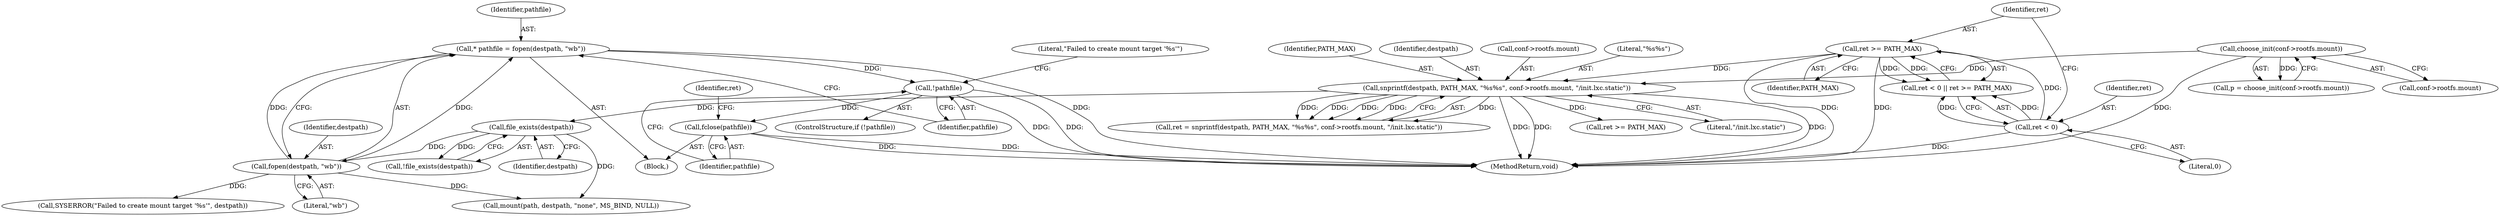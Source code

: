digraph "0_lxc_592fd47a6245508b79fe6ac819fe6d3b2c1289be_2@API" {
"1000173" [label="(Call,* pathfile = fopen(destpath, \"wb\"))"];
"1000175" [label="(Call,fopen(destpath, \"wb\"))"];
"1000169" [label="(Call,file_exists(destpath))"];
"1000145" [label="(Call,snprintf(destpath, PATH_MAX, \"%s%s\", conf->rootfs.mount, \"/init.lxc.static\"))"];
"1000127" [label="(Call,ret >= PATH_MAX)"];
"1000124" [label="(Call,ret < 0)"];
"1000110" [label="(Call,choose_init(conf->rootfs.mount))"];
"1000179" [label="(Call,!pathfile)"];
"1000186" [label="(Call,fclose(pathfile))"];
"1000160" [label="(Call,ret >= PATH_MAX)"];
"1000110" [label="(Call,choose_init(conf->rootfs.mount))"];
"1000126" [label="(Literal,0)"];
"1000187" [label="(Identifier,pathfile)"];
"1000179" [label="(Call,!pathfile)"];
"1000124" [label="(Call,ret < 0)"];
"1000148" [label="(Literal,\"%s%s\")"];
"1000147" [label="(Identifier,PATH_MAX)"];
"1000183" [label="(Literal,\"Failed to create mount target '%s'\")"];
"1000178" [label="(ControlStructure,if (!pathfile))"];
"1000145" [label="(Call,snprintf(destpath, PATH_MAX, \"%s%s\", conf->rootfs.mount, \"/init.lxc.static\"))"];
"1000177" [label="(Literal,\"wb\")"];
"1000146" [label="(Identifier,destpath)"];
"1000180" [label="(Identifier,pathfile)"];
"1000168" [label="(Call,!file_exists(destpath))"];
"1000171" [label="(Block,)"];
"1000169" [label="(Call,file_exists(destpath))"];
"1000175" [label="(Call,fopen(destpath, \"wb\"))"];
"1000129" [label="(Identifier,PATH_MAX)"];
"1000176" [label="(Identifier,destpath)"];
"1000205" [label="(MethodReturn,void)"];
"1000111" [label="(Call,conf->rootfs.mount)"];
"1000174" [label="(Identifier,pathfile)"];
"1000149" [label="(Call,conf->rootfs.mount)"];
"1000127" [label="(Call,ret >= PATH_MAX)"];
"1000154" [label="(Literal,\"/init.lxc.static\")"];
"1000182" [label="(Call,SYSERROR(\"Failed to create mount target '%s'\", destpath))"];
"1000123" [label="(Call,ret < 0 || ret >= PATH_MAX)"];
"1000108" [label="(Call,p = choose_init(conf->rootfs.mount))"];
"1000143" [label="(Call,ret = snprintf(destpath, PATH_MAX, \"%s%s\", conf->rootfs.mount, \"/init.lxc.static\"))"];
"1000125" [label="(Identifier,ret)"];
"1000189" [label="(Identifier,ret)"];
"1000173" [label="(Call,* pathfile = fopen(destpath, \"wb\"))"];
"1000170" [label="(Identifier,destpath)"];
"1000186" [label="(Call,fclose(pathfile))"];
"1000128" [label="(Identifier,ret)"];
"1000190" [label="(Call,mount(path, destpath, \"none\", MS_BIND, NULL))"];
"1000173" -> "1000171"  [label="AST: "];
"1000173" -> "1000175"  [label="CFG: "];
"1000174" -> "1000173"  [label="AST: "];
"1000175" -> "1000173"  [label="AST: "];
"1000180" -> "1000173"  [label="CFG: "];
"1000173" -> "1000205"  [label="DDG: "];
"1000175" -> "1000173"  [label="DDG: "];
"1000175" -> "1000173"  [label="DDG: "];
"1000173" -> "1000179"  [label="DDG: "];
"1000175" -> "1000177"  [label="CFG: "];
"1000176" -> "1000175"  [label="AST: "];
"1000177" -> "1000175"  [label="AST: "];
"1000169" -> "1000175"  [label="DDG: "];
"1000175" -> "1000182"  [label="DDG: "];
"1000175" -> "1000190"  [label="DDG: "];
"1000169" -> "1000168"  [label="AST: "];
"1000169" -> "1000170"  [label="CFG: "];
"1000170" -> "1000169"  [label="AST: "];
"1000168" -> "1000169"  [label="CFG: "];
"1000169" -> "1000168"  [label="DDG: "];
"1000145" -> "1000169"  [label="DDG: "];
"1000169" -> "1000190"  [label="DDG: "];
"1000145" -> "1000143"  [label="AST: "];
"1000145" -> "1000154"  [label="CFG: "];
"1000146" -> "1000145"  [label="AST: "];
"1000147" -> "1000145"  [label="AST: "];
"1000148" -> "1000145"  [label="AST: "];
"1000149" -> "1000145"  [label="AST: "];
"1000154" -> "1000145"  [label="AST: "];
"1000143" -> "1000145"  [label="CFG: "];
"1000145" -> "1000205"  [label="DDG: "];
"1000145" -> "1000205"  [label="DDG: "];
"1000145" -> "1000205"  [label="DDG: "];
"1000145" -> "1000143"  [label="DDG: "];
"1000145" -> "1000143"  [label="DDG: "];
"1000145" -> "1000143"  [label="DDG: "];
"1000145" -> "1000143"  [label="DDG: "];
"1000145" -> "1000143"  [label="DDG: "];
"1000127" -> "1000145"  [label="DDG: "];
"1000110" -> "1000145"  [label="DDG: "];
"1000145" -> "1000160"  [label="DDG: "];
"1000127" -> "1000123"  [label="AST: "];
"1000127" -> "1000129"  [label="CFG: "];
"1000128" -> "1000127"  [label="AST: "];
"1000129" -> "1000127"  [label="AST: "];
"1000123" -> "1000127"  [label="CFG: "];
"1000127" -> "1000205"  [label="DDG: "];
"1000127" -> "1000205"  [label="DDG: "];
"1000127" -> "1000123"  [label="DDG: "];
"1000127" -> "1000123"  [label="DDG: "];
"1000124" -> "1000127"  [label="DDG: "];
"1000124" -> "1000123"  [label="AST: "];
"1000124" -> "1000126"  [label="CFG: "];
"1000125" -> "1000124"  [label="AST: "];
"1000126" -> "1000124"  [label="AST: "];
"1000128" -> "1000124"  [label="CFG: "];
"1000123" -> "1000124"  [label="CFG: "];
"1000124" -> "1000205"  [label="DDG: "];
"1000124" -> "1000123"  [label="DDG: "];
"1000124" -> "1000123"  [label="DDG: "];
"1000110" -> "1000108"  [label="AST: "];
"1000110" -> "1000111"  [label="CFG: "];
"1000111" -> "1000110"  [label="AST: "];
"1000108" -> "1000110"  [label="CFG: "];
"1000110" -> "1000205"  [label="DDG: "];
"1000110" -> "1000108"  [label="DDG: "];
"1000179" -> "1000178"  [label="AST: "];
"1000179" -> "1000180"  [label="CFG: "];
"1000180" -> "1000179"  [label="AST: "];
"1000183" -> "1000179"  [label="CFG: "];
"1000187" -> "1000179"  [label="CFG: "];
"1000179" -> "1000205"  [label="DDG: "];
"1000179" -> "1000205"  [label="DDG: "];
"1000179" -> "1000186"  [label="DDG: "];
"1000186" -> "1000171"  [label="AST: "];
"1000186" -> "1000187"  [label="CFG: "];
"1000187" -> "1000186"  [label="AST: "];
"1000189" -> "1000186"  [label="CFG: "];
"1000186" -> "1000205"  [label="DDG: "];
"1000186" -> "1000205"  [label="DDG: "];
}
